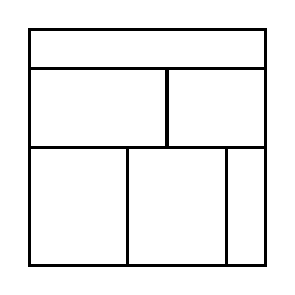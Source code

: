 \begin{tikzpicture}[very thick, scale=.5]
    \draw (0,5) rectangle (6,6);
    \draw (0,3) rectangle (7/2,5);
    \draw (7/2,3) rectangle (6,5);
    \draw (0,0) rectangle (5/2,3);
    \draw (5/2,0) rectangle (5,3);
    \draw (5,0) rectangle (6,3);
\end{tikzpicture}
